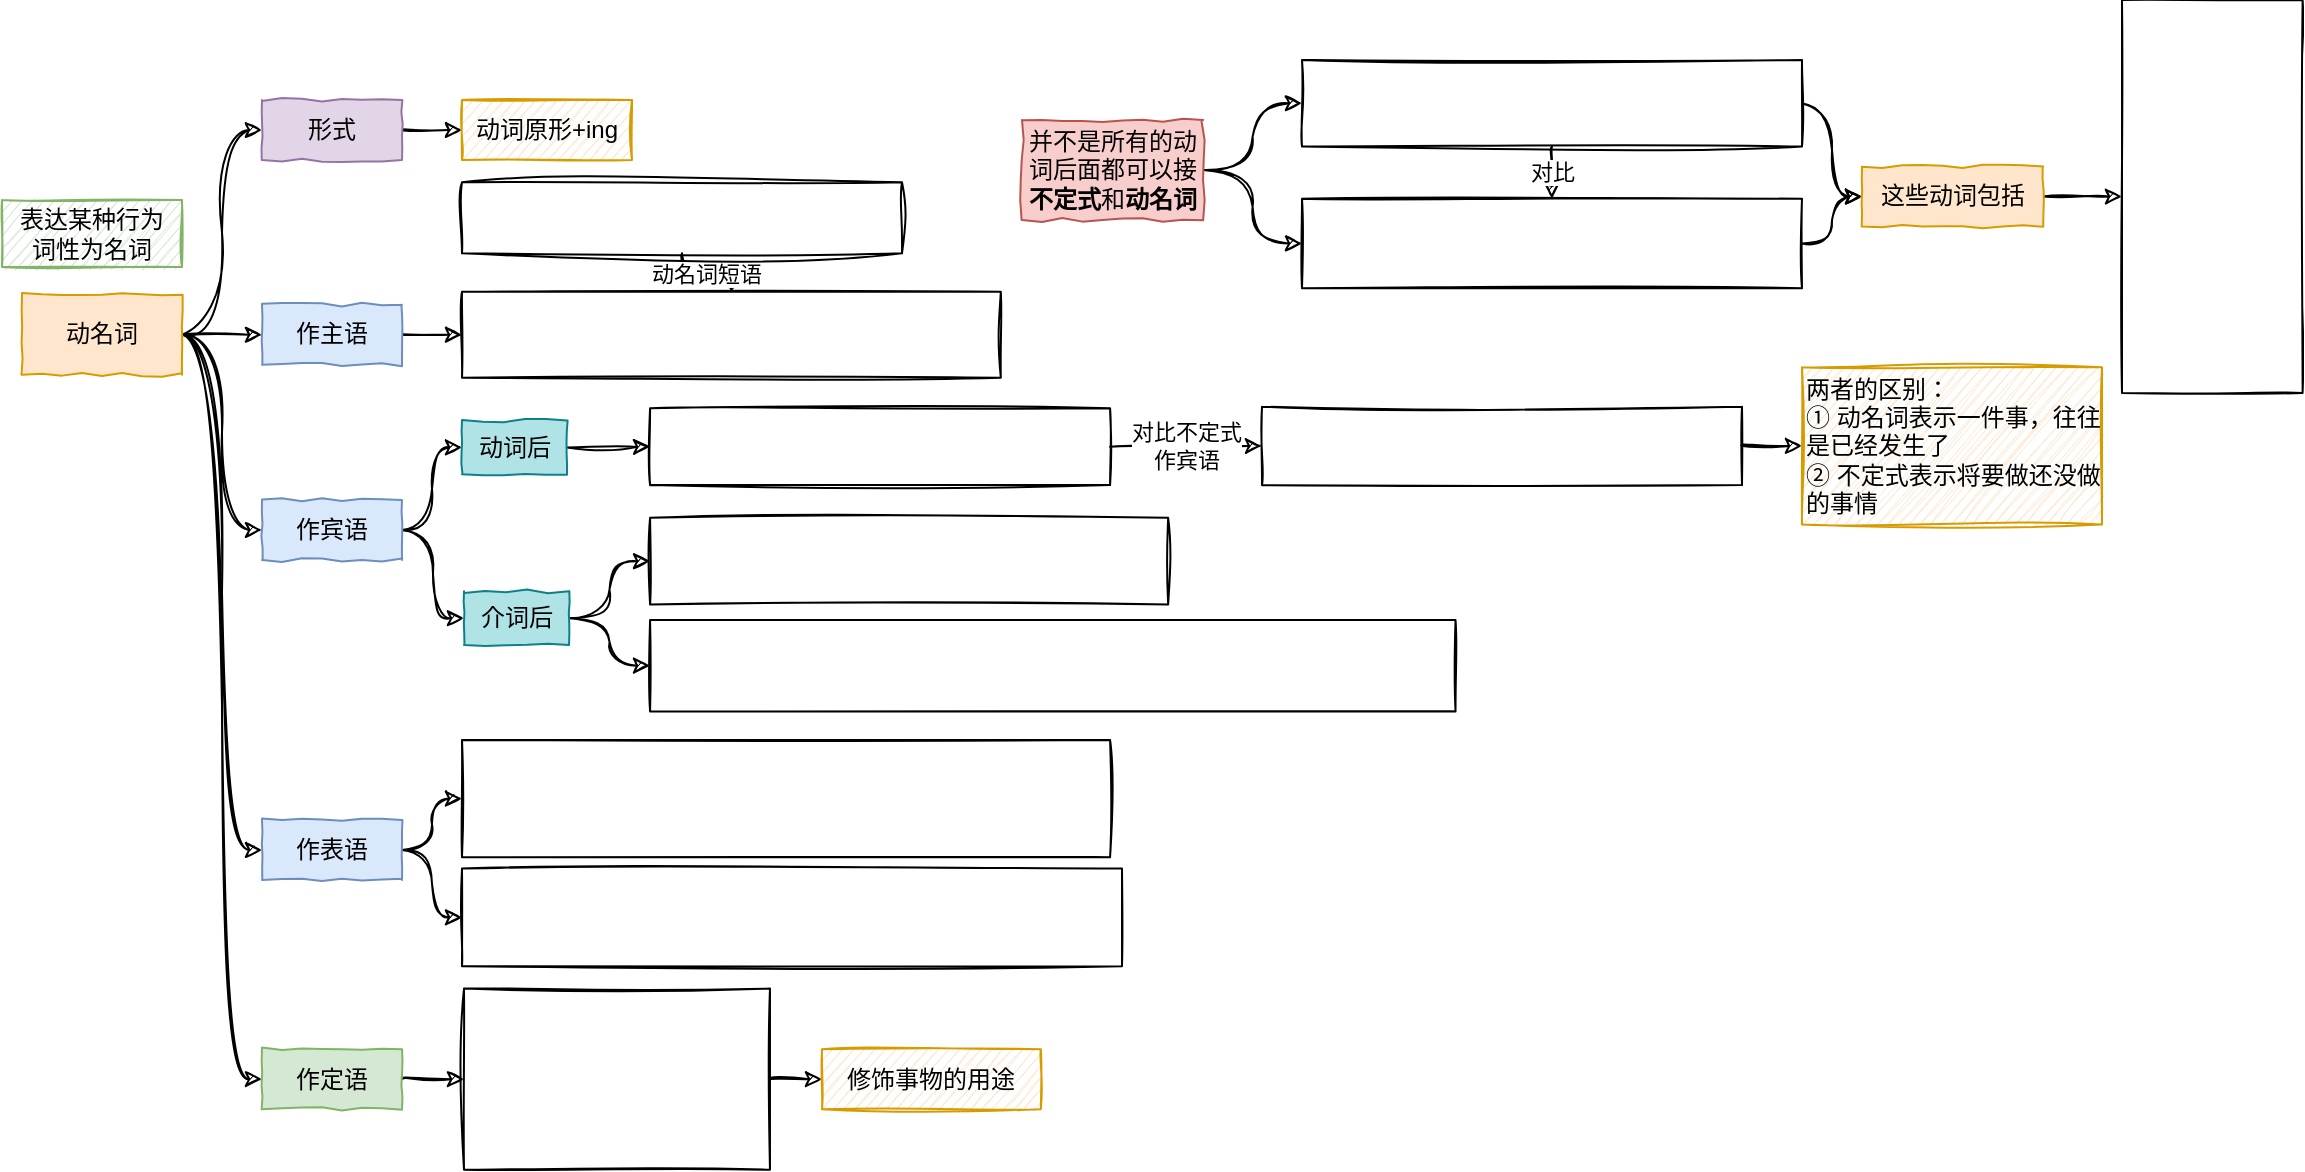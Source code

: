<mxfile>
    <diagram id="bwOkz2-a-IgSd45oynDt" name="第 1 页">
        <mxGraphModel dx="729" dy="791" grid="1" gridSize="10" guides="1" tooltips="1" connect="1" arrows="1" fold="1" page="1" pageScale="1" pageWidth="827" pageHeight="1169" math="0" shadow="0">
            <root>
                <mxCell id="0"/>
                <mxCell id="1" parent="0"/>
                <mxCell id="6" style="edgeStyle=orthogonalEdgeStyle;curved=1;sketch=1;html=1;exitX=1;exitY=0.5;exitDx=0;exitDy=0;entryX=0;entryY=0.5;entryDx=0;entryDy=0;" edge="1" parent="1" source="2" target="5">
                    <mxGeometry relative="1" as="geometry"/>
                </mxCell>
                <mxCell id="2" value="形式" style="rounded=0;whiteSpace=wrap;html=1;fillColor=#e1d5e7;strokeColor=#9673a6;comic=1;" vertex="1" parent="1">
                    <mxGeometry x="160" y="50" width="70" height="30" as="geometry"/>
                </mxCell>
                <mxCell id="4" style="edgeStyle=orthogonalEdgeStyle;html=1;exitX=1;exitY=0.5;exitDx=0;exitDy=0;entryX=0;entryY=0.5;entryDx=0;entryDy=0;curved=1;sketch=1;curveFitting=1;jiggle=2;" edge="1" parent="1" source="3" target="2">
                    <mxGeometry relative="1" as="geometry"/>
                </mxCell>
                <mxCell id="8" style="edgeStyle=orthogonalEdgeStyle;curved=1;sketch=1;html=1;exitX=1;exitY=0.5;exitDx=0;exitDy=0;entryX=0;entryY=0.5;entryDx=0;entryDy=0;" edge="1" parent="1" source="3" target="7">
                    <mxGeometry relative="1" as="geometry"/>
                </mxCell>
                <mxCell id="16" style="edgeStyle=orthogonalEdgeStyle;curved=1;sketch=1;html=1;exitX=1;exitY=0.5;exitDx=0;exitDy=0;entryX=0;entryY=0.5;entryDx=0;entryDy=0;" edge="1" parent="1" source="3" target="15">
                    <mxGeometry relative="1" as="geometry"/>
                </mxCell>
                <mxCell id="23" style="edgeStyle=orthogonalEdgeStyle;curved=1;sketch=1;html=1;exitX=1;exitY=0.5;exitDx=0;exitDy=0;entryX=0;entryY=0.5;entryDx=0;entryDy=0;" edge="1" parent="1" source="3" target="22">
                    <mxGeometry relative="1" as="geometry"/>
                </mxCell>
                <mxCell id="28" style="edgeStyle=orthogonalEdgeStyle;curved=1;sketch=1;html=1;exitX=1;exitY=0.5;exitDx=0;exitDy=0;entryX=0;entryY=0.5;entryDx=0;entryDy=0;" edge="1" parent="1" source="3" target="27">
                    <mxGeometry relative="1" as="geometry"/>
                </mxCell>
                <mxCell id="3" value="动名词" style="rounded=0;whiteSpace=wrap;html=1;fillColor=#ffe6cc;strokeColor=#d79b00;comic=1;" vertex="1" parent="1">
                    <mxGeometry x="40" y="147.38" width="80" height="40" as="geometry"/>
                </mxCell>
                <mxCell id="5" value="动词原形+ing" style="rounded=0;whiteSpace=wrap;html=1;fillColor=#ffe6cc;strokeColor=#d79b00;comic=1;sketch=1;" vertex="1" parent="1">
                    <mxGeometry x="260" y="50" width="85" height="30" as="geometry"/>
                </mxCell>
                <mxCell id="14" style="edgeStyle=orthogonalEdgeStyle;curved=1;sketch=1;html=1;exitX=1;exitY=0.5;exitDx=0;exitDy=0;entryX=0;entryY=0.5;entryDx=0;entryDy=0;" edge="1" parent="1" source="7" target="11">
                    <mxGeometry relative="1" as="geometry"/>
                </mxCell>
                <mxCell id="7" value="作主语" style="rounded=0;whiteSpace=wrap;html=1;fillColor=#dae8fc;strokeColor=#6c8ebf;comic=1;" vertex="1" parent="1">
                    <mxGeometry x="160" y="152.38" width="70" height="30" as="geometry"/>
                </mxCell>
                <mxCell id="12" value="动名词短语" style="edgeStyle=orthogonalEdgeStyle;curved=1;sketch=1;html=1;exitX=0.5;exitY=1;exitDx=0;exitDy=0;entryX=0.5;entryY=0;entryDx=0;entryDy=0;" edge="1" parent="1" source="9" target="11">
                    <mxGeometry relative="1" as="geometry"/>
                </mxCell>
                <mxCell id="9" value="" style="shape=image;imageAspect=0;aspect=fixed;verticalLabelPosition=bottom;verticalAlign=top;image=https://codereaper-image-bed.oss-cn-shenzhen.aliyuncs.com/img/image-20230410222737060.png;imageBorder=default;sketch=1;curveFitting=1;jiggle=2;" vertex="1" parent="1">
                    <mxGeometry x="260" y="91.13" width="220" height="35.54" as="geometry"/>
                </mxCell>
                <mxCell id="11" value="" style="shape=image;imageAspect=0;aspect=fixed;verticalLabelPosition=bottom;verticalAlign=top;sketch=1;image=https://codereaper-image-bed.oss-cn-shenzhen.aliyuncs.com/img/image-20230410222838077.png;imageBorder=default;" vertex="1" parent="1">
                    <mxGeometry x="260" y="145.88" width="269.4" height="43" as="geometry"/>
                </mxCell>
                <mxCell id="18" style="edgeStyle=orthogonalEdgeStyle;curved=1;sketch=1;html=1;exitX=1;exitY=0.5;exitDx=0;exitDy=0;entryX=0;entryY=0.5;entryDx=0;entryDy=0;" edge="1" parent="1" source="15" target="17">
                    <mxGeometry relative="1" as="geometry"/>
                </mxCell>
                <mxCell id="21" style="edgeStyle=orthogonalEdgeStyle;curved=1;sketch=1;html=1;exitX=1;exitY=0.5;exitDx=0;exitDy=0;entryX=0;entryY=0.5;entryDx=0;entryDy=0;" edge="1" parent="1" source="15" target="20">
                    <mxGeometry relative="1" as="geometry"/>
                </mxCell>
                <mxCell id="15" value="作表语" style="rounded=0;whiteSpace=wrap;html=1;fillColor=#dae8fc;strokeColor=#6c8ebf;comic=1;" vertex="1" parent="1">
                    <mxGeometry x="160" y="410" width="70" height="30" as="geometry"/>
                </mxCell>
                <mxCell id="17" value="" style="shape=image;imageAspect=0;aspect=fixed;verticalLabelPosition=bottom;verticalAlign=top;sketch=1;image=https://codereaper-image-bed.oss-cn-shenzhen.aliyuncs.com/img/image-20230410223213248.png;imageBorder=default;" vertex="1" parent="1">
                    <mxGeometry x="260" y="370" width="324.04" height="58.58" as="geometry"/>
                </mxCell>
                <mxCell id="19" value="表达某种行为&lt;br&gt;词性为名词" style="rounded=0;whiteSpace=wrap;html=1;fillColor=#d5e8d4;strokeColor=#82b366;comic=1;sketch=1;" vertex="1" parent="1">
                    <mxGeometry x="30" y="100" width="90" height="33.5" as="geometry"/>
                </mxCell>
                <mxCell id="20" value="" style="shape=image;imageAspect=0;aspect=fixed;verticalLabelPosition=bottom;verticalAlign=top;sketch=1;image=https://codereaper-image-bed.oss-cn-shenzhen.aliyuncs.com/img/image-20230410223324994.png;imageBorder=default;" vertex="1" parent="1">
                    <mxGeometry x="260" y="434.29" width="330" height="48.87" as="geometry"/>
                </mxCell>
                <mxCell id="25" style="edgeStyle=orthogonalEdgeStyle;curved=1;sketch=1;html=1;exitX=1;exitY=0.5;exitDx=0;exitDy=0;entryX=0;entryY=0.5;entryDx=0;entryDy=0;" edge="1" parent="1" source="22" target="24">
                    <mxGeometry relative="1" as="geometry"/>
                </mxCell>
                <mxCell id="22" value="作定语" style="rounded=0;whiteSpace=wrap;html=1;fillColor=#d5e8d4;strokeColor=#82b366;comic=1;" vertex="1" parent="1">
                    <mxGeometry x="160" y="524.59" width="70" height="30" as="geometry"/>
                </mxCell>
                <mxCell id="58" style="edgeStyle=orthogonalEdgeStyle;curved=1;sketch=1;html=1;exitX=1;exitY=0.5;exitDx=0;exitDy=0;entryX=0;entryY=0.5;entryDx=0;entryDy=0;" edge="1" parent="1" source="24" target="57">
                    <mxGeometry relative="1" as="geometry"/>
                </mxCell>
                <mxCell id="24" value="" style="shape=image;imageAspect=0;aspect=fixed;verticalLabelPosition=bottom;verticalAlign=top;sketch=1;image=https://codereaper-image-bed.oss-cn-shenzhen.aliyuncs.com/img/image-20230410223524433.png;imageBorder=default;" vertex="1" parent="1">
                    <mxGeometry x="261" y="494.29" width="152.99" height="90.61" as="geometry"/>
                </mxCell>
                <mxCell id="29" style="edgeStyle=orthogonalEdgeStyle;curved=1;sketch=1;html=1;exitX=1;exitY=0.5;exitDx=0;exitDy=0;entryX=0;entryY=0.5;entryDx=0;entryDy=0;" edge="1" parent="1" source="27" target="46">
                    <mxGeometry relative="1" as="geometry">
                        <mxPoint x="261" y="231.91" as="targetPoint"/>
                    </mxGeometry>
                </mxCell>
                <mxCell id="49" style="edgeStyle=orthogonalEdgeStyle;curved=1;sketch=1;html=1;exitX=1;exitY=0.5;exitDx=0;exitDy=0;entryX=0;entryY=0.5;entryDx=0;entryDy=0;" edge="1" parent="1" source="27" target="48">
                    <mxGeometry relative="1" as="geometry"/>
                </mxCell>
                <mxCell id="27" value="作宾语" style="rounded=0;whiteSpace=wrap;html=1;fillColor=#dae8fc;strokeColor=#6c8ebf;comic=1;" vertex="1" parent="1">
                    <mxGeometry x="160" y="250" width="70" height="30" as="geometry"/>
                </mxCell>
                <mxCell id="34" style="edgeStyle=orthogonalEdgeStyle;curved=1;sketch=1;html=1;exitX=1;exitY=0.5;exitDx=0;exitDy=0;entryX=0;entryY=0.5;entryDx=0;entryDy=0;" edge="1" parent="1" source="32" target="33">
                    <mxGeometry relative="1" as="geometry"/>
                </mxCell>
                <mxCell id="36" style="edgeStyle=orthogonalEdgeStyle;curved=1;sketch=1;html=1;exitX=1;exitY=0.5;exitDx=0;exitDy=0;entryX=0;entryY=0.5;entryDx=0;entryDy=0;" edge="1" parent="1" source="32" target="35">
                    <mxGeometry relative="1" as="geometry"/>
                </mxCell>
                <mxCell id="32" value="并不是所有的动词后面都可以接&lt;b&gt;不定式&lt;/b&gt;和&lt;b&gt;动名词&lt;/b&gt;" style="rounded=0;whiteSpace=wrap;html=1;fillColor=#f8cecc;strokeColor=#b85450;comic=1;" vertex="1" parent="1">
                    <mxGeometry x="540" y="60" width="90.6" height="50" as="geometry"/>
                </mxCell>
                <mxCell id="37" value="对比" style="edgeStyle=orthogonalEdgeStyle;curved=1;sketch=1;html=1;exitX=0.5;exitY=1;exitDx=0;exitDy=0;entryX=0.5;entryY=0;entryDx=0;entryDy=0;" edge="1" parent="1" source="33" target="35">
                    <mxGeometry relative="1" as="geometry"/>
                </mxCell>
                <mxCell id="40" style="edgeStyle=orthogonalEdgeStyle;curved=1;sketch=1;html=1;exitX=1;exitY=0.5;exitDx=0;exitDy=0;entryX=0;entryY=0.5;entryDx=0;entryDy=0;" edge="1" parent="1" source="33" target="39">
                    <mxGeometry relative="1" as="geometry"/>
                </mxCell>
                <mxCell id="33" value="" style="shape=image;imageAspect=0;aspect=fixed;verticalLabelPosition=bottom;verticalAlign=top;sketch=1;image=https://codereaper-image-bed.oss-cn-shenzhen.aliyuncs.com/img/image-20230410224510949.png;imageBorder=default;" vertex="1" parent="1">
                    <mxGeometry x="680" y="30.0" width="250" height="43.27" as="geometry"/>
                </mxCell>
                <mxCell id="41" style="edgeStyle=orthogonalEdgeStyle;curved=1;sketch=1;html=1;exitX=1;exitY=0.5;exitDx=0;exitDy=0;entryX=0;entryY=0.5;entryDx=0;entryDy=0;" edge="1" parent="1" source="35" target="39">
                    <mxGeometry relative="1" as="geometry"/>
                </mxCell>
                <mxCell id="35" value="" style="shape=image;imageAspect=0;aspect=fixed;verticalLabelPosition=bottom;verticalAlign=top;sketch=1;image=https://codereaper-image-bed.oss-cn-shenzhen.aliyuncs.com/img/image-20230410224551672.png;imageBorder=default;" vertex="1" parent="1">
                    <mxGeometry x="680" y="99.39" width="250" height="44.71" as="geometry"/>
                </mxCell>
                <mxCell id="38" value="" style="shape=image;imageAspect=0;aspect=fixed;verticalLabelPosition=bottom;verticalAlign=top;sketch=1;image=https://codereaper-image-bed.oss-cn-shenzhen.aliyuncs.com/img/image-20230410224643529.png;imageBorder=default;" vertex="1" parent="1">
                    <mxGeometry x="1090" y="3.553e-15" width="90.31" height="196.49" as="geometry"/>
                </mxCell>
                <mxCell id="42" style="edgeStyle=orthogonalEdgeStyle;curved=1;sketch=1;html=1;exitX=1;exitY=0.5;exitDx=0;exitDy=0;entryX=0;entryY=0.5;entryDx=0;entryDy=0;" edge="1" parent="1" source="39" target="38">
                    <mxGeometry relative="1" as="geometry"/>
                </mxCell>
                <mxCell id="39" value="这些动词包括" style="rounded=0;whiteSpace=wrap;html=1;fillColor=#ffe6cc;strokeColor=#d79b00;comic=1;" vertex="1" parent="1">
                    <mxGeometry x="960" y="83.25" width="90.6" height="30" as="geometry"/>
                </mxCell>
                <mxCell id="43" value="对比不定式&lt;br&gt;作宾语" style="edgeStyle=orthogonalEdgeStyle;curved=1;sketch=1;html=1;exitX=1;exitY=0.5;exitDx=0;exitDy=0;entryX=0;entryY=0.5;entryDx=0;entryDy=0;" edge="1" parent="1" source="44" target="45">
                    <mxGeometry relative="1" as="geometry"/>
                </mxCell>
                <mxCell id="44" value="" style="shape=image;imageAspect=0;aspect=fixed;verticalLabelPosition=bottom;verticalAlign=top;sketch=1;image=https://codereaper-image-bed.oss-cn-shenzhen.aliyuncs.com/img/image-20230410223629989.png;imageBorder=default;" vertex="1" parent="1">
                    <mxGeometry x="354.04" y="204.08" width="230" height="38.48" as="geometry"/>
                </mxCell>
                <mxCell id="56" style="edgeStyle=orthogonalEdgeStyle;curved=1;sketch=1;html=1;exitX=1;exitY=0.5;exitDx=0;exitDy=0;entryX=0;entryY=0.5;entryDx=0;entryDy=0;" edge="1" parent="1" source="45" target="55">
                    <mxGeometry relative="1" as="geometry"/>
                </mxCell>
                <mxCell id="45" value="" style="shape=image;imageAspect=0;aspect=fixed;verticalLabelPosition=bottom;verticalAlign=top;sketch=1;image=https://codereaper-image-bed.oss-cn-shenzhen.aliyuncs.com/img/image-20230410223722432.png;imageBorder=default;" vertex="1" parent="1">
                    <mxGeometry x="660" y="203.32" width="240" height="39.24" as="geometry"/>
                </mxCell>
                <mxCell id="47" style="edgeStyle=orthogonalEdgeStyle;curved=1;sketch=1;html=1;exitX=1;exitY=0.5;exitDx=0;exitDy=0;entryX=0;entryY=0.5;entryDx=0;entryDy=0;" edge="1" parent="1" source="46" target="44">
                    <mxGeometry relative="1" as="geometry"/>
                </mxCell>
                <mxCell id="46" value="动词后" style="rounded=0;whiteSpace=wrap;html=1;fillColor=#b0e3e6;strokeColor=#0e8088;comic=1;" vertex="1" parent="1">
                    <mxGeometry x="260" y="210.24" width="52.5" height="26.91" as="geometry"/>
                </mxCell>
                <mxCell id="51" style="edgeStyle=orthogonalEdgeStyle;curved=1;sketch=1;html=1;exitX=1;exitY=0.5;exitDx=0;exitDy=0;entryX=0;entryY=0.5;entryDx=0;entryDy=0;" edge="1" parent="1" source="48" target="50">
                    <mxGeometry relative="1" as="geometry"/>
                </mxCell>
                <mxCell id="54" style="edgeStyle=orthogonalEdgeStyle;curved=1;sketch=1;html=1;exitX=1;exitY=0.5;exitDx=0;exitDy=0;entryX=0;entryY=0.5;entryDx=0;entryDy=0;" edge="1" parent="1" source="48" target="53">
                    <mxGeometry relative="1" as="geometry"/>
                </mxCell>
                <mxCell id="48" value="介词后" style="rounded=0;whiteSpace=wrap;html=1;fillColor=#b0e3e6;strokeColor=#0e8088;comic=1;" vertex="1" parent="1">
                    <mxGeometry x="261" y="295.6" width="52.5" height="26.91" as="geometry"/>
                </mxCell>
                <mxCell id="50" value="" style="shape=image;imageAspect=0;aspect=fixed;verticalLabelPosition=bottom;verticalAlign=top;sketch=1;image=https://codereaper-image-bed.oss-cn-shenzhen.aliyuncs.com/img/image-20230410225018309.png;imageBorder=default;" vertex="1" parent="1">
                    <mxGeometry x="354.04" y="258.93" width="259.04" height="43.34" as="geometry"/>
                </mxCell>
                <mxCell id="53" value="" style="shape=image;imageAspect=0;aspect=fixed;verticalLabelPosition=bottom;verticalAlign=top;sketch=1;image=https://codereaper-image-bed.oss-cn-shenzhen.aliyuncs.com/img/image-20230410225149602.png;imageBorder=default;" vertex="1" parent="1">
                    <mxGeometry x="354.04" y="310" width="402.72" height="45.69" as="geometry"/>
                </mxCell>
                <mxCell id="55" value="两者的区别：&lt;br&gt;① 动名词表示一件事，往往是已经发生了&lt;br&gt;② 不定式表示将要做还没做的事情" style="rounded=0;whiteSpace=wrap;html=1;fillColor=#ffe6cc;strokeColor=#d79b00;comic=1;align=left;shadow=0;sketch=1;curveFitting=1;jiggle=2;" vertex="1" parent="1">
                    <mxGeometry x="930" y="183.66" width="150" height="78.57" as="geometry"/>
                </mxCell>
                <mxCell id="57" value="修饰事物的用途" style="rounded=0;whiteSpace=wrap;html=1;fillColor=#ffe6cc;strokeColor=#d79b00;comic=1;sketch=1;" vertex="1" parent="1">
                    <mxGeometry x="440" y="524.6" width="109.4" height="30" as="geometry"/>
                </mxCell>
            </root>
        </mxGraphModel>
    </diagram>
</mxfile>